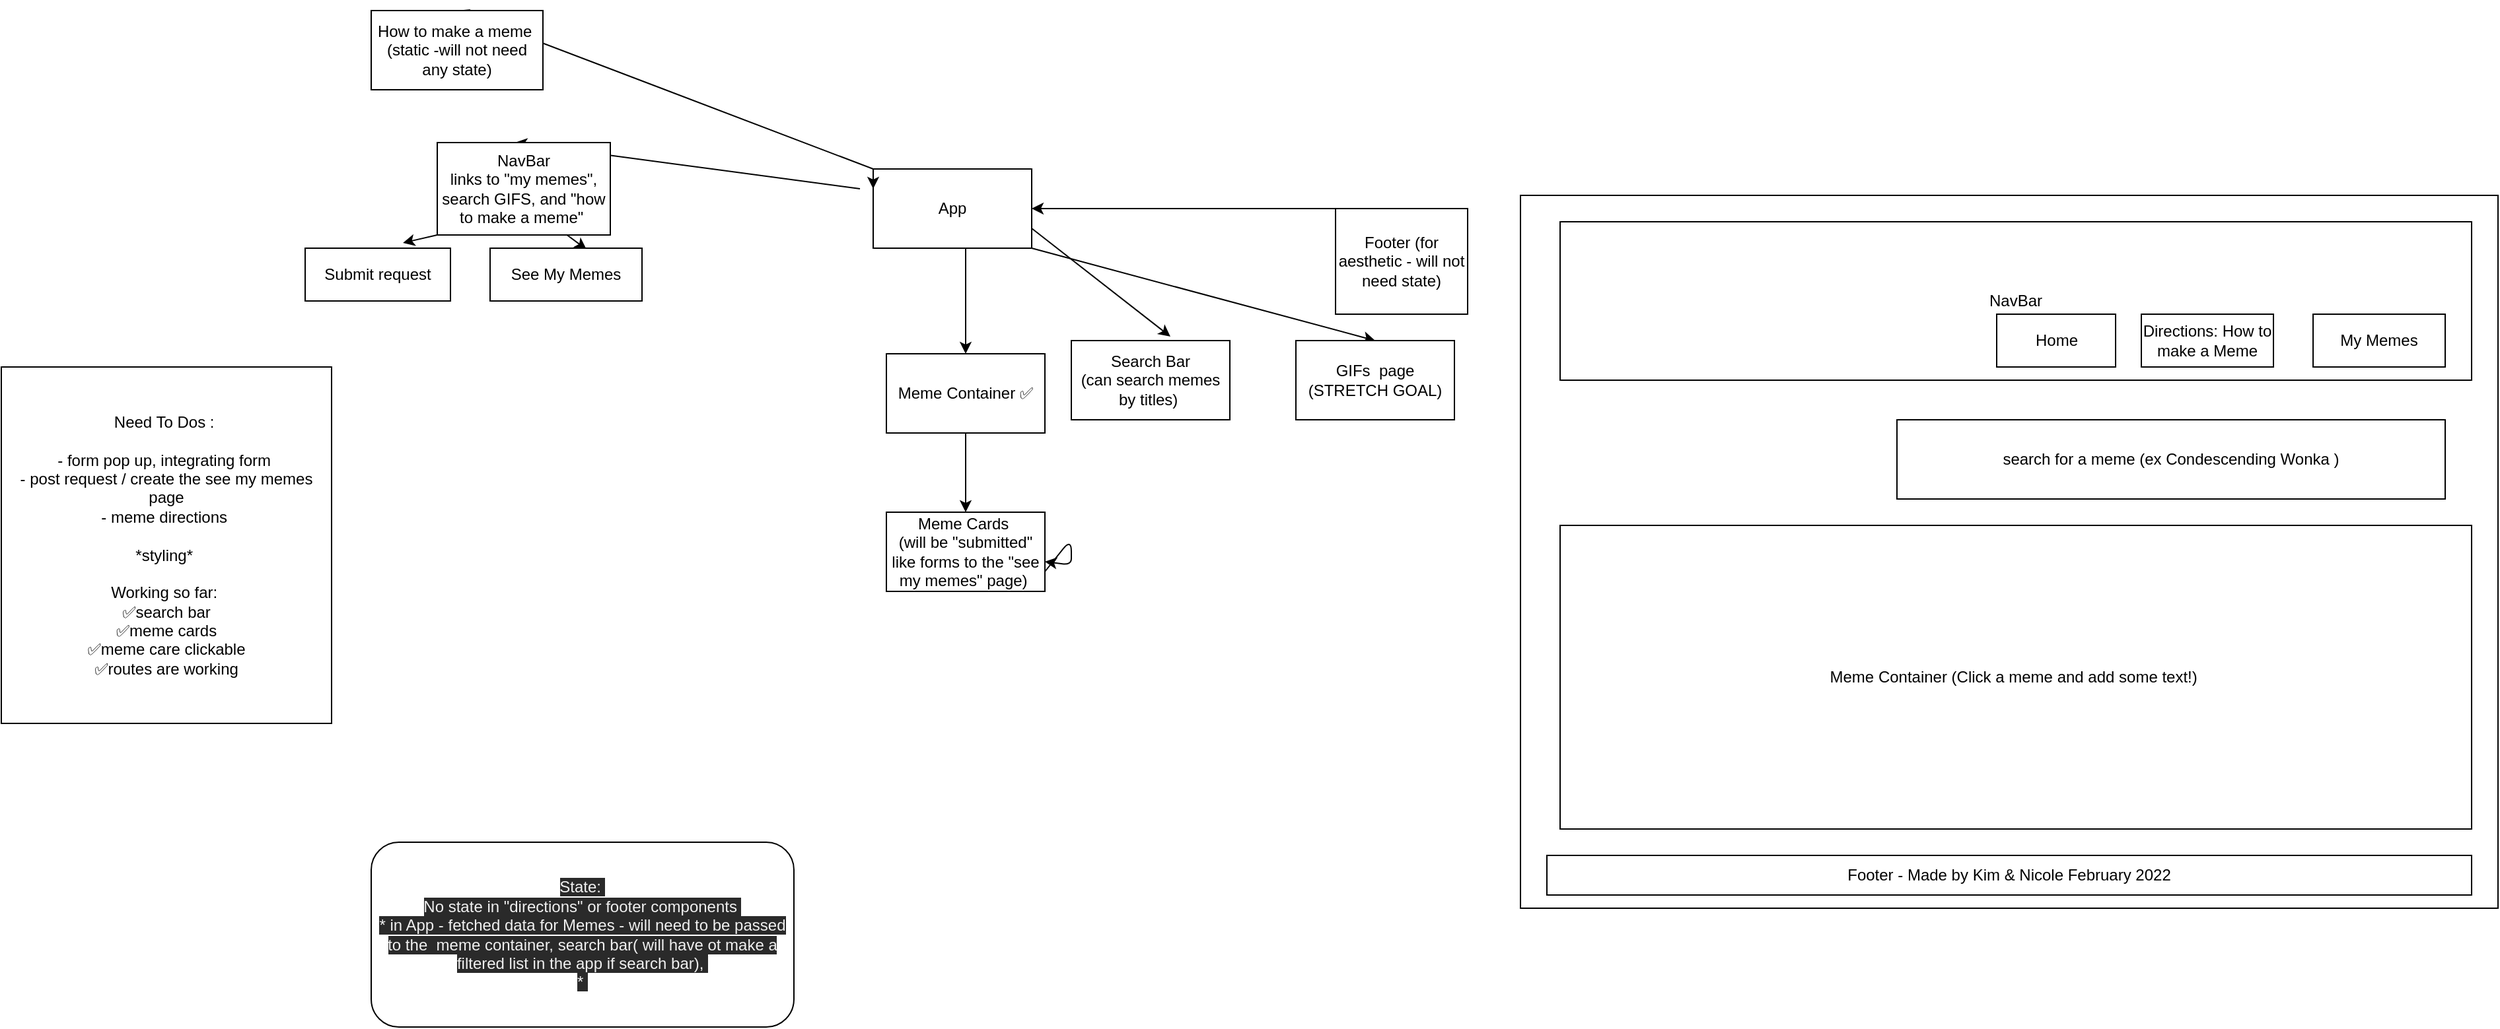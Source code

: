 <mxfile>
    <diagram id="a-sx9r4jShqqoz4hWvOa" name="Page-1">
        <mxGraphModel dx="2631" dy="1679" grid="1" gridSize="10" guides="1" tooltips="1" connect="1" arrows="1" fold="1" page="1" pageScale="1" pageWidth="850" pageHeight="1100" math="0" shadow="0">
            <root>
                <mxCell id="0"/>
                <mxCell id="1" parent="0"/>
                <mxCell id="2" value="" style="rounded=0;whiteSpace=wrap;html=1;" parent="1" vertex="1">
                    <mxGeometry x="20" y="30" width="740" height="540" as="geometry"/>
                </mxCell>
                <mxCell id="3" value="" style="rounded=0;whiteSpace=wrap;html=1;" parent="1" vertex="1">
                    <mxGeometry x="50" y="50" width="690" height="120" as="geometry"/>
                </mxCell>
                <mxCell id="6" value="NavBar" style="rounded=0;whiteSpace=wrap;html=1;" parent="1" vertex="1">
                    <mxGeometry x="50" y="50" width="690" height="120" as="geometry"/>
                </mxCell>
                <mxCell id="8" value="My Memes" style="rounded=0;whiteSpace=wrap;html=1;" parent="1" vertex="1">
                    <mxGeometry x="620" y="120" width="100" height="40" as="geometry"/>
                </mxCell>
                <mxCell id="9" value="search for a meme (ex Condescending Wonka )" style="rounded=0;whiteSpace=wrap;html=1;" parent="1" vertex="1">
                    <mxGeometry x="305" y="200" width="415" height="60" as="geometry"/>
                </mxCell>
                <mxCell id="10" value="Meme Container (Click a meme and add some text!)&amp;nbsp;" style="rounded=0;whiteSpace=wrap;html=1;" parent="1" vertex="1">
                    <mxGeometry x="50" y="280" width="690" height="230" as="geometry"/>
                </mxCell>
                <mxCell id="16" style="edgeStyle=none;html=1;entryX=0.45;entryY=0;entryDx=0;entryDy=0;entryPerimeter=0;" parent="1" target="12" edge="1">
                    <mxGeometry relative="1" as="geometry">
                        <mxPoint x="-480" y="25" as="sourcePoint"/>
                    </mxGeometry>
                </mxCell>
                <mxCell id="17" style="edgeStyle=none;html=1;entryX=0.5;entryY=0;entryDx=0;entryDy=0;" parent="1" target="13" edge="1">
                    <mxGeometry relative="1" as="geometry">
                        <mxPoint x="-400" y="60" as="sourcePoint"/>
                    </mxGeometry>
                </mxCell>
                <mxCell id="21" style="edgeStyle=none;html=1;entryX=0.625;entryY=-0.05;entryDx=0;entryDy=0;entryPerimeter=0;exitX=1;exitY=0.75;exitDx=0;exitDy=0;" parent="1" source="11" target="20" edge="1">
                    <mxGeometry relative="1" as="geometry">
                        <mxPoint x="-340" y="90" as="sourcePoint"/>
                    </mxGeometry>
                </mxCell>
                <mxCell id="32" style="edgeStyle=none;html=1;exitX=0;exitY=0;exitDx=0;exitDy=0;entryX=0.5;entryY=0;entryDx=0;entryDy=0;" parent="1" source="11" target="31" edge="1">
                    <mxGeometry relative="1" as="geometry"/>
                </mxCell>
                <mxCell id="39" style="edgeStyle=none;html=1;exitX=1;exitY=1;exitDx=0;exitDy=0;entryX=0.5;entryY=0;entryDx=0;entryDy=0;" parent="1" source="11" target="37" edge="1">
                    <mxGeometry relative="1" as="geometry"/>
                </mxCell>
                <mxCell id="11" value="App" style="rounded=0;whiteSpace=wrap;html=1;" parent="1" vertex="1">
                    <mxGeometry x="-470" y="10" width="120" height="60" as="geometry"/>
                </mxCell>
                <mxCell id="18" style="edgeStyle=none;html=1;exitX=0;exitY=1;exitDx=0;exitDy=0;entryX=0.673;entryY=-0.1;entryDx=0;entryDy=0;entryPerimeter=0;" parent="1" source="12" target="14" edge="1">
                    <mxGeometry relative="1" as="geometry"/>
                </mxCell>
                <mxCell id="19" style="edgeStyle=none;html=1;exitX=0.75;exitY=1;exitDx=0;exitDy=0;entryX=0.635;entryY=0.025;entryDx=0;entryDy=0;entryPerimeter=0;" parent="1" source="12" target="15" edge="1">
                    <mxGeometry relative="1" as="geometry"/>
                </mxCell>
                <mxCell id="12" value="NavBar&lt;br&gt;links to &quot;my memes&quot;, search GIFS, and &quot;how to make a meme&quot;&amp;nbsp;" style="rounded=0;whiteSpace=wrap;html=1;" parent="1" vertex="1">
                    <mxGeometry x="-800" y="-10" width="131" height="70" as="geometry"/>
                </mxCell>
                <mxCell id="24" style="edgeStyle=none;html=1;entryX=0.5;entryY=0;entryDx=0;entryDy=0;" parent="1" source="13" target="23" edge="1">
                    <mxGeometry relative="1" as="geometry"/>
                </mxCell>
                <mxCell id="13" value="Meme Container ✅" style="rounded=0;whiteSpace=wrap;html=1;" parent="1" vertex="1">
                    <mxGeometry x="-460" y="150" width="120" height="60" as="geometry"/>
                </mxCell>
                <mxCell id="14" value="Submit request" style="rounded=0;whiteSpace=wrap;html=1;" parent="1" vertex="1">
                    <mxGeometry x="-900" y="70" width="110" height="40" as="geometry"/>
                </mxCell>
                <mxCell id="15" value="See My Memes" style="rounded=0;whiteSpace=wrap;html=1;" parent="1" vertex="1">
                    <mxGeometry x="-760" y="70" width="115" height="40" as="geometry"/>
                </mxCell>
                <mxCell id="20" value="Search Bar&lt;br&gt;(can search memes by titles)&amp;nbsp;" style="rounded=0;whiteSpace=wrap;html=1;" parent="1" vertex="1">
                    <mxGeometry x="-320" y="140" width="120" height="60" as="geometry"/>
                </mxCell>
                <mxCell id="23" value="Meme Cards&amp;nbsp;&lt;br&gt;(will be &quot;submitted&quot; like forms to the &quot;see my memes&quot; page)&amp;nbsp;" style="rounded=0;whiteSpace=wrap;html=1;" parent="1" vertex="1">
                    <mxGeometry x="-460" y="270" width="120" height="60" as="geometry"/>
                </mxCell>
                <mxCell id="28" style="edgeStyle=none;html=1;exitX=0;exitY=0;exitDx=0;exitDy=0;entryX=0;entryY=0.25;entryDx=0;entryDy=0;" parent="1" source="11" target="11" edge="1">
                    <mxGeometry relative="1" as="geometry"/>
                </mxCell>
                <mxCell id="29" value="Directions: How to make a Meme" style="rounded=0;whiteSpace=wrap;html=1;" parent="1" vertex="1">
                    <mxGeometry x="490" y="120" width="100" height="40" as="geometry"/>
                </mxCell>
                <mxCell id="30" value="Footer - Made by Kim &amp;amp; Nicole February 2022" style="rounded=0;whiteSpace=wrap;html=1;" parent="1" vertex="1">
                    <mxGeometry x="40" y="530" width="700" height="30" as="geometry"/>
                </mxCell>
                <mxCell id="31" value="How to make a meme&amp;nbsp;&lt;br&gt;(static -will not need any state)" style="rounded=0;whiteSpace=wrap;html=1;" parent="1" vertex="1">
                    <mxGeometry x="-850" y="-110" width="130" height="60" as="geometry"/>
                </mxCell>
                <mxCell id="34" style="edgeStyle=none;html=1;exitX=0;exitY=0;exitDx=0;exitDy=0;" parent="1" source="33" target="11" edge="1">
                    <mxGeometry relative="1" as="geometry"/>
                </mxCell>
                <mxCell id="33" value="Footer (for aesthetic - will not need state)" style="rounded=0;whiteSpace=wrap;html=1;" parent="1" vertex="1">
                    <mxGeometry x="-120" y="40" width="100" height="80" as="geometry"/>
                </mxCell>
                <mxCell id="36" value="&lt;span style=&quot;color: rgb(240 , 240 , 240) ; font-family: &amp;#34;helvetica&amp;#34; ; font-size: 12px ; font-style: normal ; font-weight: 400 ; letter-spacing: normal ; text-align: center ; text-indent: 0px ; text-transform: none ; word-spacing: 0px ; background-color: rgb(42 , 42 , 42) ; display: inline ; float: none&quot;&gt;State:&amp;nbsp;&lt;/span&gt;&lt;br style=&quot;color: rgb(240 , 240 , 240) ; font-family: &amp;#34;helvetica&amp;#34; ; font-size: 12px ; font-style: normal ; font-weight: 400 ; letter-spacing: normal ; text-align: center ; text-indent: 0px ; text-transform: none ; word-spacing: 0px ; background-color: rgb(42 , 42 , 42)&quot;&gt;&lt;span style=&quot;color: rgb(240 , 240 , 240) ; font-family: &amp;#34;helvetica&amp;#34; ; font-size: 12px ; font-style: normal ; font-weight: 400 ; letter-spacing: normal ; text-align: center ; text-indent: 0px ; text-transform: none ; word-spacing: 0px ; background-color: rgb(42 , 42 , 42) ; display: inline ; float: none&quot;&gt;No state in &quot;directions&quot; or footer components&amp;nbsp;&lt;/span&gt;&lt;br style=&quot;color: rgb(240 , 240 , 240) ; font-family: &amp;#34;helvetica&amp;#34; ; font-size: 12px ; font-style: normal ; font-weight: 400 ; letter-spacing: normal ; text-align: center ; text-indent: 0px ; text-transform: none ; word-spacing: 0px ; background-color: rgb(42 , 42 , 42)&quot;&gt;&lt;span style=&quot;color: rgb(240 , 240 , 240) ; font-family: &amp;#34;helvetica&amp;#34; ; font-size: 12px ; font-style: normal ; font-weight: 400 ; letter-spacing: normal ; text-align: center ; text-indent: 0px ; text-transform: none ; word-spacing: 0px ; background-color: rgb(42 , 42 , 42) ; display: inline ; float: none&quot;&gt;* in App - fetched data for Memes - will need to be passed to the&amp;nbsp; meme container, search bar( will have ot make a filtered list in the app if search bar),&amp;nbsp;&lt;/span&gt;&lt;br style=&quot;color: rgb(240 , 240 , 240) ; font-family: &amp;#34;helvetica&amp;#34; ; font-size: 12px ; font-style: normal ; font-weight: 400 ; letter-spacing: normal ; text-align: center ; text-indent: 0px ; text-transform: none ; word-spacing: 0px ; background-color: rgb(42 , 42 , 42)&quot;&gt;&lt;span style=&quot;color: rgb(240 , 240 , 240) ; font-family: &amp;#34;helvetica&amp;#34; ; font-size: 12px ; font-style: normal ; font-weight: 400 ; letter-spacing: normal ; text-align: center ; text-indent: 0px ; text-transform: none ; word-spacing: 0px ; background-color: rgb(42 , 42 , 42) ; display: inline ; float: none&quot;&gt;*&amp;nbsp;&lt;/span&gt;" style="rounded=1;whiteSpace=wrap;html=1;" parent="1" vertex="1">
                    <mxGeometry x="-850" y="520" width="320" height="140" as="geometry"/>
                </mxCell>
                <mxCell id="37" value="GIFs&amp;nbsp; page (STRETCH GOAL)" style="rounded=0;whiteSpace=wrap;html=1;" parent="1" vertex="1">
                    <mxGeometry x="-150" y="140" width="120" height="60" as="geometry"/>
                </mxCell>
                <mxCell id="41" value="Home" style="rounded=0;whiteSpace=wrap;html=1;" parent="1" vertex="1">
                    <mxGeometry x="380.5" y="120" width="90" height="40" as="geometry"/>
                </mxCell>
                <mxCell id="42" style="edgeStyle=none;html=1;exitX=1;exitY=0.75;exitDx=0;exitDy=0;" edge="1" parent="1" source="23" target="23">
                    <mxGeometry relative="1" as="geometry"/>
                </mxCell>
                <mxCell id="43" value="Need To Dos :&amp;nbsp;&lt;br&gt;&lt;br&gt;- form pop up, integrating form&amp;nbsp;&lt;br&gt;- post request / create the see my memes page&lt;br&gt;- meme directions&amp;nbsp;&lt;br&gt;&lt;br&gt;*styling*&amp;nbsp;&lt;br&gt;&lt;br&gt;Working so far:&amp;nbsp;&lt;br&gt;✅search bar&lt;br&gt;✅meme cards&lt;br&gt;✅meme care clickable&lt;br&gt;✅routes are working&lt;br&gt;" style="rounded=0;whiteSpace=wrap;html=1;" vertex="1" parent="1">
                    <mxGeometry x="-1130" y="160" width="250" height="270" as="geometry"/>
                </mxCell>
            </root>
        </mxGraphModel>
    </diagram>
</mxfile>
